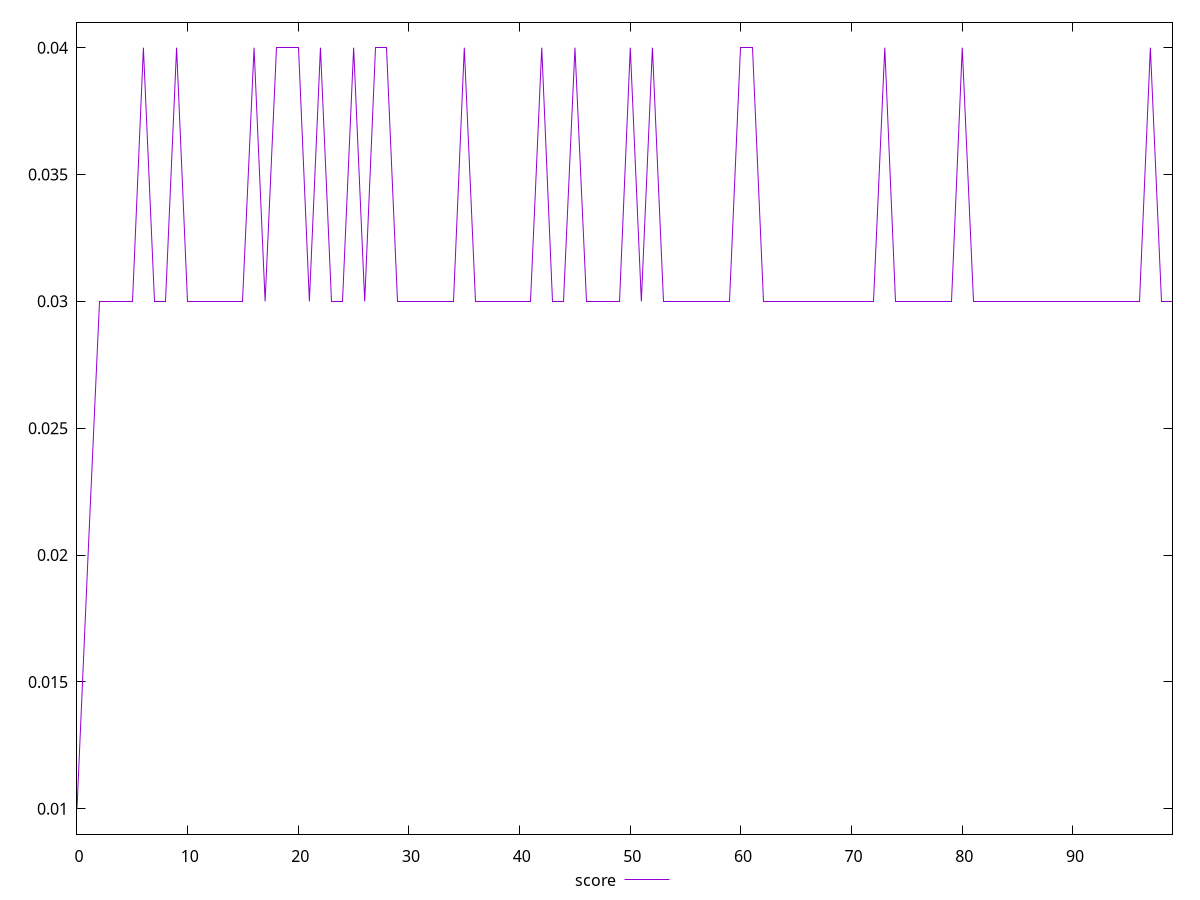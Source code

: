 reset

$score <<EOF
0 0.01
1 0.02
2 0.03
3 0.03
4 0.03
5 0.03
6 0.04
7 0.03
8 0.03
9 0.04
10 0.03
11 0.03
12 0.03
13 0.03
14 0.03
15 0.03
16 0.04
17 0.03
18 0.04
19 0.04
20 0.04
21 0.03
22 0.04
23 0.03
24 0.03
25 0.04
26 0.03
27 0.04
28 0.04
29 0.03
30 0.03
31 0.03
32 0.03
33 0.03
34 0.03
35 0.04
36 0.03
37 0.03
38 0.03
39 0.03
40 0.03
41 0.03
42 0.04
43 0.03
44 0.03
45 0.04
46 0.03
47 0.03
48 0.03
49 0.03
50 0.04
51 0.03
52 0.04
53 0.03
54 0.03
55 0.03
56 0.03
57 0.03
58 0.03
59 0.03
60 0.04
61 0.04
62 0.03
63 0.03
64 0.03
65 0.03
66 0.03
67 0.03
68 0.03
69 0.03
70 0.03
71 0.03
72 0.03
73 0.04
74 0.03
75 0.03
76 0.03
77 0.03
78 0.03
79 0.03
80 0.04
81 0.03
82 0.03
83 0.03
84 0.03
85 0.03
86 0.03
87 0.03
88 0.03
89 0.03
90 0.03
91 0.03
92 0.03
93 0.03
94 0.03
95 0.03
96 0.03
97 0.04
98 0.03
99 0.03
EOF

set key outside below
set xrange [0:99]
set yrange [0.009000000000000001:0.041]
set trange [0.009000000000000001:0.041]
set terminal svg size 640, 500 enhanced background rgb 'white'
set output "report_00017_2021-02-10T15-08-03.406Z/largest-contentful-paint/samples/pages+cached+noadtech/score/values.svg"

plot $score title "score" with line

reset
